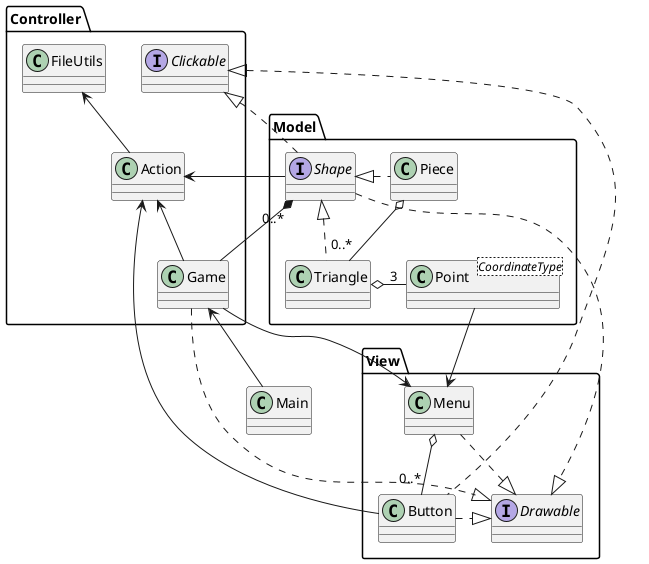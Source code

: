 @startuml
Class Main

Package Controller {
	Class Game	
	Class Action
	Class FileUtils
	Interface Clickable
}

Package Model {
	Class Point<CoordinateType>
	Class Triangle
	Class Piece
	Interface Shape
}

Package View {
	Interface Drawable
	Class Menu
	Class Button
}

FileUtils <-- Action
Action <-- Game
Action <- Shape
Action <- Button
Game <-- Main
Game -> Menu
Game -* "0..*" Shape
Game .|> Drawable
Shape <|. Piece
Shape <|.. Triangle
Shape ..|> Drawable
Shape ..|> Clickable
Triangle o- "3" Point
Piece o-- "0..*" Triangle
Menu o-- "0..*" Button
Menu .|> Drawable
Button .|> Drawable
Point --> Menu
Clickable <|. Button
@enduml